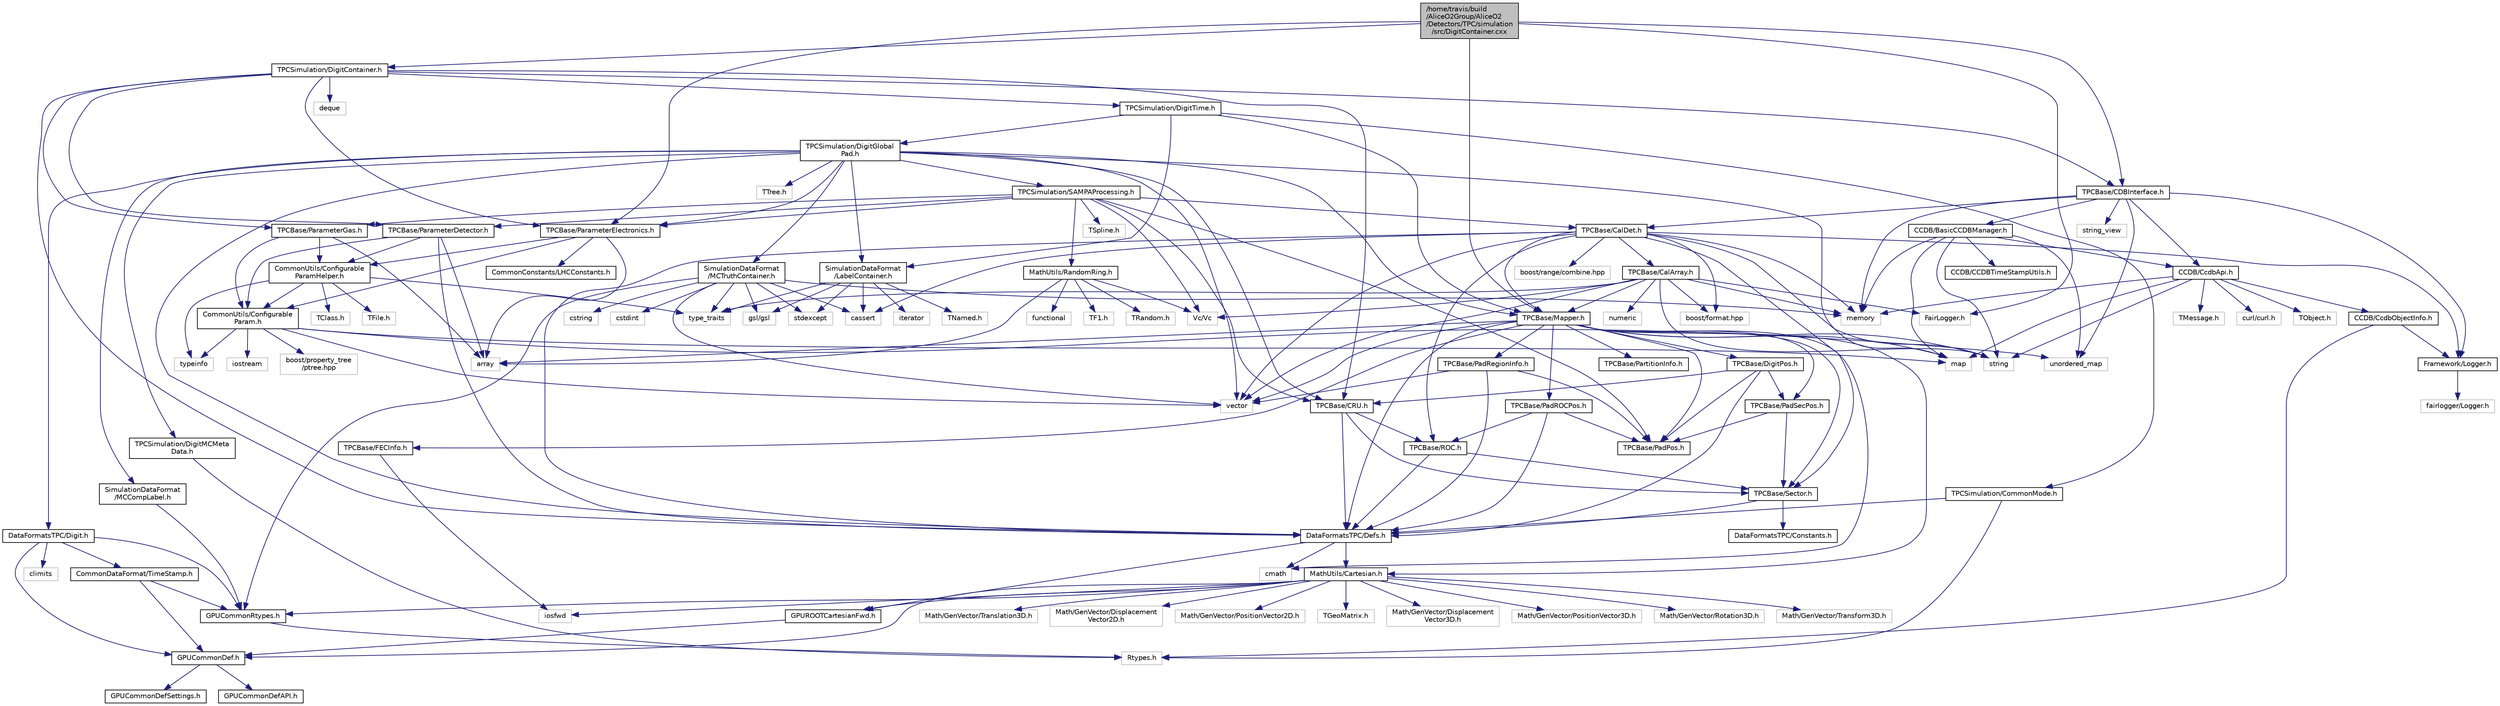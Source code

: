 digraph "/home/travis/build/AliceO2Group/AliceO2/Detectors/TPC/simulation/src/DigitContainer.cxx"
{
 // INTERACTIVE_SVG=YES
  bgcolor="transparent";
  edge [fontname="Helvetica",fontsize="10",labelfontname="Helvetica",labelfontsize="10"];
  node [fontname="Helvetica",fontsize="10",shape=record];
  Node0 [label="/home/travis/build\l/AliceO2Group/AliceO2\l/Detectors/TPC/simulation\l/src/DigitContainer.cxx",height=0.2,width=0.4,color="black", fillcolor="grey75", style="filled", fontcolor="black"];
  Node0 -> Node1 [color="midnightblue",fontsize="10",style="solid",fontname="Helvetica"];
  Node1 [label="TPCSimulation/DigitContainer.h",height=0.2,width=0.4,color="black",URL="$dd/d94/DigitContainer_8h.html",tooltip="Definition of the Digit Container. "];
  Node1 -> Node2 [color="midnightblue",fontsize="10",style="solid",fontname="Helvetica"];
  Node2 [label="deque",height=0.2,width=0.4,color="grey75"];
  Node1 -> Node3 [color="midnightblue",fontsize="10",style="solid",fontname="Helvetica"];
  Node3 [label="TPCBase/CRU.h",height=0.2,width=0.4,color="black",URL="$df/d26/CRU_8h.html"];
  Node3 -> Node4 [color="midnightblue",fontsize="10",style="solid",fontname="Helvetica"];
  Node4 [label="DataFormatsTPC/Defs.h",height=0.2,width=0.4,color="black",URL="$d1/d73/Defs_8h.html"];
  Node4 -> Node5 [color="midnightblue",fontsize="10",style="solid",fontname="Helvetica"];
  Node5 [label="cmath",height=0.2,width=0.4,color="grey75"];
  Node4 -> Node6 [color="midnightblue",fontsize="10",style="solid",fontname="Helvetica"];
  Node6 [label="GPUROOTCartesianFwd.h",height=0.2,width=0.4,color="black",URL="$d1/da8/GPUROOTCartesianFwd_8h.html"];
  Node6 -> Node7 [color="midnightblue",fontsize="10",style="solid",fontname="Helvetica"];
  Node7 [label="GPUCommonDef.h",height=0.2,width=0.4,color="black",URL="$df/d21/GPUCommonDef_8h.html"];
  Node7 -> Node8 [color="midnightblue",fontsize="10",style="solid",fontname="Helvetica"];
  Node8 [label="GPUCommonDefSettings.h",height=0.2,width=0.4,color="black",URL="$d5/d93/GPUCommonDefSettings_8h.html"];
  Node7 -> Node9 [color="midnightblue",fontsize="10",style="solid",fontname="Helvetica"];
  Node9 [label="GPUCommonDefAPI.h",height=0.2,width=0.4,color="black",URL="$da/d5a/GPUCommonDefAPI_8h.html"];
  Node4 -> Node10 [color="midnightblue",fontsize="10",style="solid",fontname="Helvetica"];
  Node10 [label="MathUtils/Cartesian.h",height=0.2,width=0.4,color="black",URL="$dc/d73/Cartesian_8h.html"];
  Node10 -> Node7 [color="midnightblue",fontsize="10",style="solid",fontname="Helvetica"];
  Node10 -> Node11 [color="midnightblue",fontsize="10",style="solid",fontname="Helvetica"];
  Node11 [label="GPUCommonRtypes.h",height=0.2,width=0.4,color="black",URL="$d2/d45/GPUCommonRtypes_8h.html"];
  Node11 -> Node12 [color="midnightblue",fontsize="10",style="solid",fontname="Helvetica"];
  Node12 [label="Rtypes.h",height=0.2,width=0.4,color="grey75"];
  Node10 -> Node13 [color="midnightblue",fontsize="10",style="solid",fontname="Helvetica"];
  Node13 [label="Math/GenVector/Displacement\lVector3D.h",height=0.2,width=0.4,color="grey75"];
  Node10 -> Node14 [color="midnightblue",fontsize="10",style="solid",fontname="Helvetica"];
  Node14 [label="Math/GenVector/PositionVector3D.h",height=0.2,width=0.4,color="grey75"];
  Node10 -> Node15 [color="midnightblue",fontsize="10",style="solid",fontname="Helvetica"];
  Node15 [label="Math/GenVector/Rotation3D.h",height=0.2,width=0.4,color="grey75"];
  Node10 -> Node16 [color="midnightblue",fontsize="10",style="solid",fontname="Helvetica"];
  Node16 [label="Math/GenVector/Transform3D.h",height=0.2,width=0.4,color="grey75"];
  Node10 -> Node17 [color="midnightblue",fontsize="10",style="solid",fontname="Helvetica"];
  Node17 [label="Math/GenVector/Translation3D.h",height=0.2,width=0.4,color="grey75"];
  Node10 -> Node18 [color="midnightblue",fontsize="10",style="solid",fontname="Helvetica"];
  Node18 [label="Math/GenVector/Displacement\lVector2D.h",height=0.2,width=0.4,color="grey75"];
  Node10 -> Node19 [color="midnightblue",fontsize="10",style="solid",fontname="Helvetica"];
  Node19 [label="Math/GenVector/PositionVector2D.h",height=0.2,width=0.4,color="grey75"];
  Node10 -> Node20 [color="midnightblue",fontsize="10",style="solid",fontname="Helvetica"];
  Node20 [label="TGeoMatrix.h",height=0.2,width=0.4,color="grey75"];
  Node10 -> Node21 [color="midnightblue",fontsize="10",style="solid",fontname="Helvetica"];
  Node21 [label="iosfwd",height=0.2,width=0.4,color="grey75"];
  Node10 -> Node6 [color="midnightblue",fontsize="10",style="solid",fontname="Helvetica"];
  Node3 -> Node22 [color="midnightblue",fontsize="10",style="solid",fontname="Helvetica"];
  Node22 [label="TPCBase/Sector.h",height=0.2,width=0.4,color="black",URL="$d3/dd6/Sector_8h.html"];
  Node22 -> Node23 [color="midnightblue",fontsize="10",style="solid",fontname="Helvetica"];
  Node23 [label="DataFormatsTPC/Constants.h",height=0.2,width=0.4,color="black",URL="$d0/dda/DataFormats_2Detectors_2TPC_2include_2DataFormatsTPC_2Constants_8h.html"];
  Node22 -> Node4 [color="midnightblue",fontsize="10",style="solid",fontname="Helvetica"];
  Node3 -> Node24 [color="midnightblue",fontsize="10",style="solid",fontname="Helvetica"];
  Node24 [label="TPCBase/ROC.h",height=0.2,width=0.4,color="black",URL="$dc/d14/ROC_8h.html"];
  Node24 -> Node4 [color="midnightblue",fontsize="10",style="solid",fontname="Helvetica"];
  Node24 -> Node22 [color="midnightblue",fontsize="10",style="solid",fontname="Helvetica"];
  Node1 -> Node4 [color="midnightblue",fontsize="10",style="solid",fontname="Helvetica"];
  Node1 -> Node25 [color="midnightblue",fontsize="10",style="solid",fontname="Helvetica"];
  Node25 [label="TPCSimulation/DigitTime.h",height=0.2,width=0.4,color="black",URL="$d0/d60/DigitTime_8h.html",tooltip="Definition of the Time Bin container. "];
  Node25 -> Node26 [color="midnightblue",fontsize="10",style="solid",fontname="Helvetica"];
  Node26 [label="TPCBase/Mapper.h",height=0.2,width=0.4,color="black",URL="$d5/d1d/TPC_2base_2include_2TPCBase_2Mapper_8h.html"];
  Node26 -> Node27 [color="midnightblue",fontsize="10",style="solid",fontname="Helvetica"];
  Node27 [label="map",height=0.2,width=0.4,color="grey75"];
  Node26 -> Node28 [color="midnightblue",fontsize="10",style="solid",fontname="Helvetica"];
  Node28 [label="vector",height=0.2,width=0.4,color="grey75"];
  Node26 -> Node29 [color="midnightblue",fontsize="10",style="solid",fontname="Helvetica"];
  Node29 [label="array",height=0.2,width=0.4,color="grey75"];
  Node26 -> Node30 [color="midnightblue",fontsize="10",style="solid",fontname="Helvetica"];
  Node30 [label="string",height=0.2,width=0.4,color="grey75"];
  Node26 -> Node5 [color="midnightblue",fontsize="10",style="solid",fontname="Helvetica"];
  Node26 -> Node4 [color="midnightblue",fontsize="10",style="solid",fontname="Helvetica"];
  Node26 -> Node31 [color="midnightblue",fontsize="10",style="solid",fontname="Helvetica"];
  Node31 [label="TPCBase/PadPos.h",height=0.2,width=0.4,color="black",URL="$de/d41/PadPos_8h.html"];
  Node26 -> Node32 [color="midnightblue",fontsize="10",style="solid",fontname="Helvetica"];
  Node32 [label="TPCBase/PadSecPos.h",height=0.2,width=0.4,color="black",URL="$dd/d0b/PadSecPos_8h.html"];
  Node32 -> Node22 [color="midnightblue",fontsize="10",style="solid",fontname="Helvetica"];
  Node32 -> Node31 [color="midnightblue",fontsize="10",style="solid",fontname="Helvetica"];
  Node26 -> Node33 [color="midnightblue",fontsize="10",style="solid",fontname="Helvetica"];
  Node33 [label="TPCBase/PadROCPos.h",height=0.2,width=0.4,color="black",URL="$da/d61/PadROCPos_8h.html"];
  Node33 -> Node4 [color="midnightblue",fontsize="10",style="solid",fontname="Helvetica"];
  Node33 -> Node24 [color="midnightblue",fontsize="10",style="solid",fontname="Helvetica"];
  Node33 -> Node31 [color="midnightblue",fontsize="10",style="solid",fontname="Helvetica"];
  Node26 -> Node34 [color="midnightblue",fontsize="10",style="solid",fontname="Helvetica"];
  Node34 [label="TPCBase/DigitPos.h",height=0.2,width=0.4,color="black",URL="$d3/d54/DigitPos_8h.html"];
  Node34 -> Node4 [color="midnightblue",fontsize="10",style="solid",fontname="Helvetica"];
  Node34 -> Node3 [color="midnightblue",fontsize="10",style="solid",fontname="Helvetica"];
  Node34 -> Node31 [color="midnightblue",fontsize="10",style="solid",fontname="Helvetica"];
  Node34 -> Node32 [color="midnightblue",fontsize="10",style="solid",fontname="Helvetica"];
  Node26 -> Node35 [color="midnightblue",fontsize="10",style="solid",fontname="Helvetica"];
  Node35 [label="TPCBase/FECInfo.h",height=0.2,width=0.4,color="black",URL="$d1/d1f/FECInfo_8h.html"];
  Node35 -> Node21 [color="midnightblue",fontsize="10",style="solid",fontname="Helvetica"];
  Node26 -> Node36 [color="midnightblue",fontsize="10",style="solid",fontname="Helvetica"];
  Node36 [label="TPCBase/PadRegionInfo.h",height=0.2,width=0.4,color="black",URL="$da/d9d/PadRegionInfo_8h.html"];
  Node36 -> Node28 [color="midnightblue",fontsize="10",style="solid",fontname="Helvetica"];
  Node36 -> Node4 [color="midnightblue",fontsize="10",style="solid",fontname="Helvetica"];
  Node36 -> Node31 [color="midnightblue",fontsize="10",style="solid",fontname="Helvetica"];
  Node26 -> Node37 [color="midnightblue",fontsize="10",style="solid",fontname="Helvetica"];
  Node37 [label="TPCBase/PartitionInfo.h",height=0.2,width=0.4,color="black",URL="$d6/d42/PartitionInfo_8h.html"];
  Node26 -> Node22 [color="midnightblue",fontsize="10",style="solid",fontname="Helvetica"];
  Node26 -> Node10 [color="midnightblue",fontsize="10",style="solid",fontname="Helvetica"];
  Node25 -> Node38 [color="midnightblue",fontsize="10",style="solid",fontname="Helvetica"];
  Node38 [label="TPCSimulation/DigitGlobal\lPad.h",height=0.2,width=0.4,color="black",URL="$d5/dcb/DigitGlobalPad_8h.html",tooltip="Definition of the GlobalPad container. "];
  Node38 -> Node27 [color="midnightblue",fontsize="10",style="solid",fontname="Helvetica"];
  Node38 -> Node28 [color="midnightblue",fontsize="10",style="solid",fontname="Helvetica"];
  Node38 -> Node39 [color="midnightblue",fontsize="10",style="solid",fontname="Helvetica"];
  Node39 [label="TTree.h",height=0.2,width=0.4,color="grey75"];
  Node38 -> Node40 [color="midnightblue",fontsize="10",style="solid",fontname="Helvetica"];
  Node40 [label="SimulationDataFormat\l/MCCompLabel.h",height=0.2,width=0.4,color="black",URL="$d7/dcd/MCCompLabel_8h.html"];
  Node40 -> Node11 [color="midnightblue",fontsize="10",style="solid",fontname="Helvetica"];
  Node38 -> Node41 [color="midnightblue",fontsize="10",style="solid",fontname="Helvetica"];
  Node41 [label="SimulationDataFormat\l/MCTruthContainer.h",height=0.2,width=0.4,color="black",URL="$db/d14/MCTruthContainer_8h.html",tooltip="Definition of a container to keep Monte Carlo truth external to simulation objects. "];
  Node41 -> Node11 [color="midnightblue",fontsize="10",style="solid",fontname="Helvetica"];
  Node41 -> Node42 [color="midnightblue",fontsize="10",style="solid",fontname="Helvetica"];
  Node42 [label="cstdint",height=0.2,width=0.4,color="grey75"];
  Node41 -> Node43 [color="midnightblue",fontsize="10",style="solid",fontname="Helvetica"];
  Node43 [label="cassert",height=0.2,width=0.4,color="grey75"];
  Node41 -> Node44 [color="midnightblue",fontsize="10",style="solid",fontname="Helvetica"];
  Node44 [label="stdexcept",height=0.2,width=0.4,color="grey75"];
  Node41 -> Node45 [color="midnightblue",fontsize="10",style="solid",fontname="Helvetica"];
  Node45 [label="gsl/gsl",height=0.2,width=0.4,color="grey75"];
  Node41 -> Node46 [color="midnightblue",fontsize="10",style="solid",fontname="Helvetica"];
  Node46 [label="type_traits",height=0.2,width=0.4,color="grey75"];
  Node41 -> Node47 [color="midnightblue",fontsize="10",style="solid",fontname="Helvetica"];
  Node47 [label="cstring",height=0.2,width=0.4,color="grey75"];
  Node41 -> Node48 [color="midnightblue",fontsize="10",style="solid",fontname="Helvetica"];
  Node48 [label="memory",height=0.2,width=0.4,color="grey75"];
  Node41 -> Node28 [color="midnightblue",fontsize="10",style="solid",fontname="Helvetica"];
  Node38 -> Node49 [color="midnightblue",fontsize="10",style="solid",fontname="Helvetica"];
  Node49 [label="SimulationDataFormat\l/LabelContainer.h",height=0.2,width=0.4,color="black",URL="$db/ded/LabelContainer_8h.html"];
  Node49 -> Node50 [color="midnightblue",fontsize="10",style="solid",fontname="Helvetica"];
  Node50 [label="TNamed.h",height=0.2,width=0.4,color="grey75"];
  Node49 -> Node43 [color="midnightblue",fontsize="10",style="solid",fontname="Helvetica"];
  Node49 -> Node44 [color="midnightblue",fontsize="10",style="solid",fontname="Helvetica"];
  Node49 -> Node46 [color="midnightblue",fontsize="10",style="solid",fontname="Helvetica"];
  Node49 -> Node51 [color="midnightblue",fontsize="10",style="solid",fontname="Helvetica"];
  Node51 [label="iterator",height=0.2,width=0.4,color="grey75"];
  Node49 -> Node45 [color="midnightblue",fontsize="10",style="solid",fontname="Helvetica"];
  Node38 -> Node4 [color="midnightblue",fontsize="10",style="solid",fontname="Helvetica"];
  Node38 -> Node3 [color="midnightblue",fontsize="10",style="solid",fontname="Helvetica"];
  Node38 -> Node52 [color="midnightblue",fontsize="10",style="solid",fontname="Helvetica"];
  Node52 [label="DataFormatsTPC/Digit.h",height=0.2,width=0.4,color="black",URL="$d3/d7d/DataFormats_2Detectors_2TPC_2include_2DataFormatsTPC_2Digit_8h.html"];
  Node52 -> Node11 [color="midnightblue",fontsize="10",style="solid",fontname="Helvetica"];
  Node52 -> Node7 [color="midnightblue",fontsize="10",style="solid",fontname="Helvetica"];
  Node52 -> Node53 [color="midnightblue",fontsize="10",style="solid",fontname="Helvetica"];
  Node53 [label="CommonDataFormat/TimeStamp.h",height=0.2,width=0.4,color="black",URL="$df/d5d/common_2include_2CommonDataFormat_2TimeStamp_8h.html"];
  Node53 -> Node11 [color="midnightblue",fontsize="10",style="solid",fontname="Helvetica"];
  Node53 -> Node7 [color="midnightblue",fontsize="10",style="solid",fontname="Helvetica"];
  Node52 -> Node54 [color="midnightblue",fontsize="10",style="solid",fontname="Helvetica"];
  Node54 [label="climits",height=0.2,width=0.4,color="grey75"];
  Node38 -> Node26 [color="midnightblue",fontsize="10",style="solid",fontname="Helvetica"];
  Node38 -> Node55 [color="midnightblue",fontsize="10",style="solid",fontname="Helvetica"];
  Node55 [label="TPCBase/ParameterElectronics.h",height=0.2,width=0.4,color="black",URL="$d3/d47/ParameterElectronics_8h.html",tooltip="Definition of the parameter class for the detector electronics. "];
  Node55 -> Node29 [color="midnightblue",fontsize="10",style="solid",fontname="Helvetica"];
  Node55 -> Node56 [color="midnightblue",fontsize="10",style="solid",fontname="Helvetica"];
  Node56 [label="CommonUtils/Configurable\lParam.h",height=0.2,width=0.4,color="black",URL="$db/d2c/ConfigurableParam_8h.html"];
  Node56 -> Node28 [color="midnightblue",fontsize="10",style="solid",fontname="Helvetica"];
  Node56 -> Node27 [color="midnightblue",fontsize="10",style="solid",fontname="Helvetica"];
  Node56 -> Node57 [color="midnightblue",fontsize="10",style="solid",fontname="Helvetica"];
  Node57 [label="unordered_map",height=0.2,width=0.4,color="grey75"];
  Node56 -> Node58 [color="midnightblue",fontsize="10",style="solid",fontname="Helvetica"];
  Node58 [label="boost/property_tree\l/ptree.hpp",height=0.2,width=0.4,color="grey75"];
  Node56 -> Node59 [color="midnightblue",fontsize="10",style="solid",fontname="Helvetica"];
  Node59 [label="typeinfo",height=0.2,width=0.4,color="grey75"];
  Node56 -> Node60 [color="midnightblue",fontsize="10",style="solid",fontname="Helvetica"];
  Node60 [label="iostream",height=0.2,width=0.4,color="grey75"];
  Node55 -> Node61 [color="midnightblue",fontsize="10",style="solid",fontname="Helvetica"];
  Node61 [label="CommonUtils/Configurable\lParamHelper.h",height=0.2,width=0.4,color="black",URL="$da/d6b/ConfigurableParamHelper_8h.html"];
  Node61 -> Node56 [color="midnightblue",fontsize="10",style="solid",fontname="Helvetica"];
  Node61 -> Node62 [color="midnightblue",fontsize="10",style="solid",fontname="Helvetica"];
  Node62 [label="TClass.h",height=0.2,width=0.4,color="grey75"];
  Node61 -> Node46 [color="midnightblue",fontsize="10",style="solid",fontname="Helvetica"];
  Node61 -> Node59 [color="midnightblue",fontsize="10",style="solid",fontname="Helvetica"];
  Node61 -> Node63 [color="midnightblue",fontsize="10",style="solid",fontname="Helvetica"];
  Node63 [label="TFile.h",height=0.2,width=0.4,color="grey75"];
  Node55 -> Node64 [color="midnightblue",fontsize="10",style="solid",fontname="Helvetica"];
  Node64 [label="CommonConstants/LHCConstants.h",height=0.2,width=0.4,color="black",URL="$d4/dc6/LHCConstants_8h.html",tooltip="Header to collect LHC related constants. "];
  Node38 -> Node65 [color="midnightblue",fontsize="10",style="solid",fontname="Helvetica"];
  Node65 [label="TPCSimulation/DigitMCMeta\lData.h",height=0.2,width=0.4,color="black",URL="$dd/df5/DigitMCMetaData_8h.html",tooltip="Definition of the Meta Data object of the Monte Carlo Digit. "];
  Node65 -> Node12 [color="midnightblue",fontsize="10",style="solid",fontname="Helvetica"];
  Node38 -> Node66 [color="midnightblue",fontsize="10",style="solid",fontname="Helvetica"];
  Node66 [label="TPCSimulation/SAMPAProcessing.h",height=0.2,width=0.4,color="black",URL="$d0/d45/SAMPAProcessing_8h.html",tooltip="Definition of the SAMPA response. "];
  Node66 -> Node67 [color="midnightblue",fontsize="10",style="solid",fontname="Helvetica"];
  Node67 [label="Vc/Vc",height=0.2,width=0.4,color="grey75"];
  Node66 -> Node31 [color="midnightblue",fontsize="10",style="solid",fontname="Helvetica"];
  Node66 -> Node68 [color="midnightblue",fontsize="10",style="solid",fontname="Helvetica"];
  Node68 [label="TPCBase/CalDet.h",height=0.2,width=0.4,color="black",URL="$d6/d2b/TPC_2base_2include_2TPCBase_2CalDet_8h.html"];
  Node68 -> Node48 [color="midnightblue",fontsize="10",style="solid",fontname="Helvetica"];
  Node68 -> Node28 [color="midnightblue",fontsize="10",style="solid",fontname="Helvetica"];
  Node68 -> Node30 [color="midnightblue",fontsize="10",style="solid",fontname="Helvetica"];
  Node68 -> Node43 [color="midnightblue",fontsize="10",style="solid",fontname="Helvetica"];
  Node68 -> Node4 [color="midnightblue",fontsize="10",style="solid",fontname="Helvetica"];
  Node68 -> Node26 [color="midnightblue",fontsize="10",style="solid",fontname="Helvetica"];
  Node68 -> Node24 [color="midnightblue",fontsize="10",style="solid",fontname="Helvetica"];
  Node68 -> Node22 [color="midnightblue",fontsize="10",style="solid",fontname="Helvetica"];
  Node68 -> Node69 [color="midnightblue",fontsize="10",style="solid",fontname="Helvetica"];
  Node69 [label="TPCBase/CalArray.h",height=0.2,width=0.4,color="black",URL="$db/d9b/CalArray_8h.html"];
  Node69 -> Node67 [color="midnightblue",fontsize="10",style="solid",fontname="Helvetica"];
  Node69 -> Node48 [color="midnightblue",fontsize="10",style="solid",fontname="Helvetica"];
  Node69 -> Node28 [color="midnightblue",fontsize="10",style="solid",fontname="Helvetica"];
  Node69 -> Node30 [color="midnightblue",fontsize="10",style="solid",fontname="Helvetica"];
  Node69 -> Node70 [color="midnightblue",fontsize="10",style="solid",fontname="Helvetica"];
  Node70 [label="numeric",height=0.2,width=0.4,color="grey75"];
  Node69 -> Node46 [color="midnightblue",fontsize="10",style="solid",fontname="Helvetica"];
  Node69 -> Node26 [color="midnightblue",fontsize="10",style="solid",fontname="Helvetica"];
  Node69 -> Node71 [color="midnightblue",fontsize="10",style="solid",fontname="Helvetica"];
  Node71 [label="FairLogger.h",height=0.2,width=0.4,color="grey75"];
  Node69 -> Node72 [color="midnightblue",fontsize="10",style="solid",fontname="Helvetica"];
  Node72 [label="boost/format.hpp",height=0.2,width=0.4,color="grey75"];
  Node68 -> Node73 [color="midnightblue",fontsize="10",style="solid",fontname="Helvetica"];
  Node73 [label="Framework/Logger.h",height=0.2,width=0.4,color="black",URL="$dd/da4/Logger_8h.html"];
  Node73 -> Node74 [color="midnightblue",fontsize="10",style="solid",fontname="Helvetica"];
  Node74 [label="fairlogger/Logger.h",height=0.2,width=0.4,color="grey75"];
  Node68 -> Node72 [color="midnightblue",fontsize="10",style="solid",fontname="Helvetica"];
  Node68 -> Node75 [color="midnightblue",fontsize="10",style="solid",fontname="Helvetica"];
  Node75 [label="boost/range/combine.hpp",height=0.2,width=0.4,color="grey75"];
  Node66 -> Node3 [color="midnightblue",fontsize="10",style="solid",fontname="Helvetica"];
  Node66 -> Node76 [color="midnightblue",fontsize="10",style="solid",fontname="Helvetica"];
  Node76 [label="MathUtils/RandomRing.h",height=0.2,width=0.4,color="black",URL="$db/dac/RandomRing_8h.html"];
  Node76 -> Node67 [color="midnightblue",fontsize="10",style="solid",fontname="Helvetica"];
  Node76 -> Node29 [color="midnightblue",fontsize="10",style="solid",fontname="Helvetica"];
  Node76 -> Node77 [color="midnightblue",fontsize="10",style="solid",fontname="Helvetica"];
  Node77 [label="TF1.h",height=0.2,width=0.4,color="grey75"];
  Node76 -> Node78 [color="midnightblue",fontsize="10",style="solid",fontname="Helvetica"];
  Node78 [label="TRandom.h",height=0.2,width=0.4,color="grey75"];
  Node76 -> Node79 [color="midnightblue",fontsize="10",style="solid",fontname="Helvetica"];
  Node79 [label="functional",height=0.2,width=0.4,color="grey75"];
  Node66 -> Node80 [color="midnightblue",fontsize="10",style="solid",fontname="Helvetica"];
  Node80 [label="TPCBase/ParameterDetector.h",height=0.2,width=0.4,color="black",URL="$db/dad/ParameterDetector_8h.html",tooltip="Definition of the parameter class for the detector. "];
  Node80 -> Node29 [color="midnightblue",fontsize="10",style="solid",fontname="Helvetica"];
  Node80 -> Node4 [color="midnightblue",fontsize="10",style="solid",fontname="Helvetica"];
  Node80 -> Node56 [color="midnightblue",fontsize="10",style="solid",fontname="Helvetica"];
  Node80 -> Node61 [color="midnightblue",fontsize="10",style="solid",fontname="Helvetica"];
  Node66 -> Node55 [color="midnightblue",fontsize="10",style="solid",fontname="Helvetica"];
  Node66 -> Node81 [color="midnightblue",fontsize="10",style="solid",fontname="Helvetica"];
  Node81 [label="TPCBase/ParameterGas.h",height=0.2,width=0.4,color="black",URL="$db/d5b/ParameterGas_8h.html",tooltip="Definition of the parameter class for the detector gas. "];
  Node81 -> Node29 [color="midnightblue",fontsize="10",style="solid",fontname="Helvetica"];
  Node81 -> Node56 [color="midnightblue",fontsize="10",style="solid",fontname="Helvetica"];
  Node81 -> Node61 [color="midnightblue",fontsize="10",style="solid",fontname="Helvetica"];
  Node66 -> Node82 [color="midnightblue",fontsize="10",style="solid",fontname="Helvetica"];
  Node82 [label="TSpline.h",height=0.2,width=0.4,color="grey75"];
  Node25 -> Node49 [color="midnightblue",fontsize="10",style="solid",fontname="Helvetica"];
  Node25 -> Node83 [color="midnightblue",fontsize="10",style="solid",fontname="Helvetica"];
  Node83 [label="TPCSimulation/CommonMode.h",height=0.2,width=0.4,color="black",URL="$da/d2a/CommonMode_8h.html"];
  Node83 -> Node12 [color="midnightblue",fontsize="10",style="solid",fontname="Helvetica"];
  Node83 -> Node4 [color="midnightblue",fontsize="10",style="solid",fontname="Helvetica"];
  Node1 -> Node80 [color="midnightblue",fontsize="10",style="solid",fontname="Helvetica"];
  Node1 -> Node55 [color="midnightblue",fontsize="10",style="solid",fontname="Helvetica"];
  Node1 -> Node81 [color="midnightblue",fontsize="10",style="solid",fontname="Helvetica"];
  Node1 -> Node84 [color="midnightblue",fontsize="10",style="solid",fontname="Helvetica"];
  Node84 [label="TPCBase/CDBInterface.h",height=0.2,width=0.4,color="black",URL="$dc/df2/CDBInterface_8h.html",tooltip="Simple interface to the CDB manager. "];
  Node84 -> Node48 [color="midnightblue",fontsize="10",style="solid",fontname="Helvetica"];
  Node84 -> Node57 [color="midnightblue",fontsize="10",style="solid",fontname="Helvetica"];
  Node84 -> Node85 [color="midnightblue",fontsize="10",style="solid",fontname="Helvetica"];
  Node85 [label="string_view",height=0.2,width=0.4,color="grey75"];
  Node84 -> Node73 [color="midnightblue",fontsize="10",style="solid",fontname="Helvetica"];
  Node84 -> Node86 [color="midnightblue",fontsize="10",style="solid",fontname="Helvetica"];
  Node86 [label="CCDB/BasicCCDBManager.h",height=0.2,width=0.4,color="black",URL="$d5/df3/BasicCCDBManager_8h.html"];
  Node86 -> Node87 [color="midnightblue",fontsize="10",style="solid",fontname="Helvetica"];
  Node87 [label="CCDB/CcdbApi.h",height=0.2,width=0.4,color="black",URL="$dd/d3e/CcdbApi_8h.html"];
  Node87 -> Node30 [color="midnightblue",fontsize="10",style="solid",fontname="Helvetica"];
  Node87 -> Node48 [color="midnightblue",fontsize="10",style="solid",fontname="Helvetica"];
  Node87 -> Node27 [color="midnightblue",fontsize="10",style="solid",fontname="Helvetica"];
  Node87 -> Node88 [color="midnightblue",fontsize="10",style="solid",fontname="Helvetica"];
  Node88 [label="curl/curl.h",height=0.2,width=0.4,color="grey75"];
  Node87 -> Node89 [color="midnightblue",fontsize="10",style="solid",fontname="Helvetica"];
  Node89 [label="TObject.h",height=0.2,width=0.4,color="grey75"];
  Node87 -> Node90 [color="midnightblue",fontsize="10",style="solid",fontname="Helvetica"];
  Node90 [label="TMessage.h",height=0.2,width=0.4,color="grey75"];
  Node87 -> Node91 [color="midnightblue",fontsize="10",style="solid",fontname="Helvetica"];
  Node91 [label="CCDB/CcdbObjectInfo.h",height=0.2,width=0.4,color="black",URL="$d4/dab/CcdbObjectInfo_8h.html"];
  Node91 -> Node12 [color="midnightblue",fontsize="10",style="solid",fontname="Helvetica"];
  Node91 -> Node73 [color="midnightblue",fontsize="10",style="solid",fontname="Helvetica"];
  Node86 -> Node92 [color="midnightblue",fontsize="10",style="solid",fontname="Helvetica"];
  Node92 [label="CCDB/CCDBTimeStampUtils.h",height=0.2,width=0.4,color="black",URL="$da/d86/CCDBTimeStampUtils_8h.html"];
  Node86 -> Node30 [color="midnightblue",fontsize="10",style="solid",fontname="Helvetica"];
  Node86 -> Node27 [color="midnightblue",fontsize="10",style="solid",fontname="Helvetica"];
  Node86 -> Node57 [color="midnightblue",fontsize="10",style="solid",fontname="Helvetica"];
  Node86 -> Node48 [color="midnightblue",fontsize="10",style="solid",fontname="Helvetica"];
  Node84 -> Node87 [color="midnightblue",fontsize="10",style="solid",fontname="Helvetica"];
  Node84 -> Node68 [color="midnightblue",fontsize="10",style="solid",fontname="Helvetica"];
  Node0 -> Node71 [color="midnightblue",fontsize="10",style="solid",fontname="Helvetica"];
  Node0 -> Node26 [color="midnightblue",fontsize="10",style="solid",fontname="Helvetica"];
  Node0 -> Node84 [color="midnightblue",fontsize="10",style="solid",fontname="Helvetica"];
  Node0 -> Node55 [color="midnightblue",fontsize="10",style="solid",fontname="Helvetica"];
}
